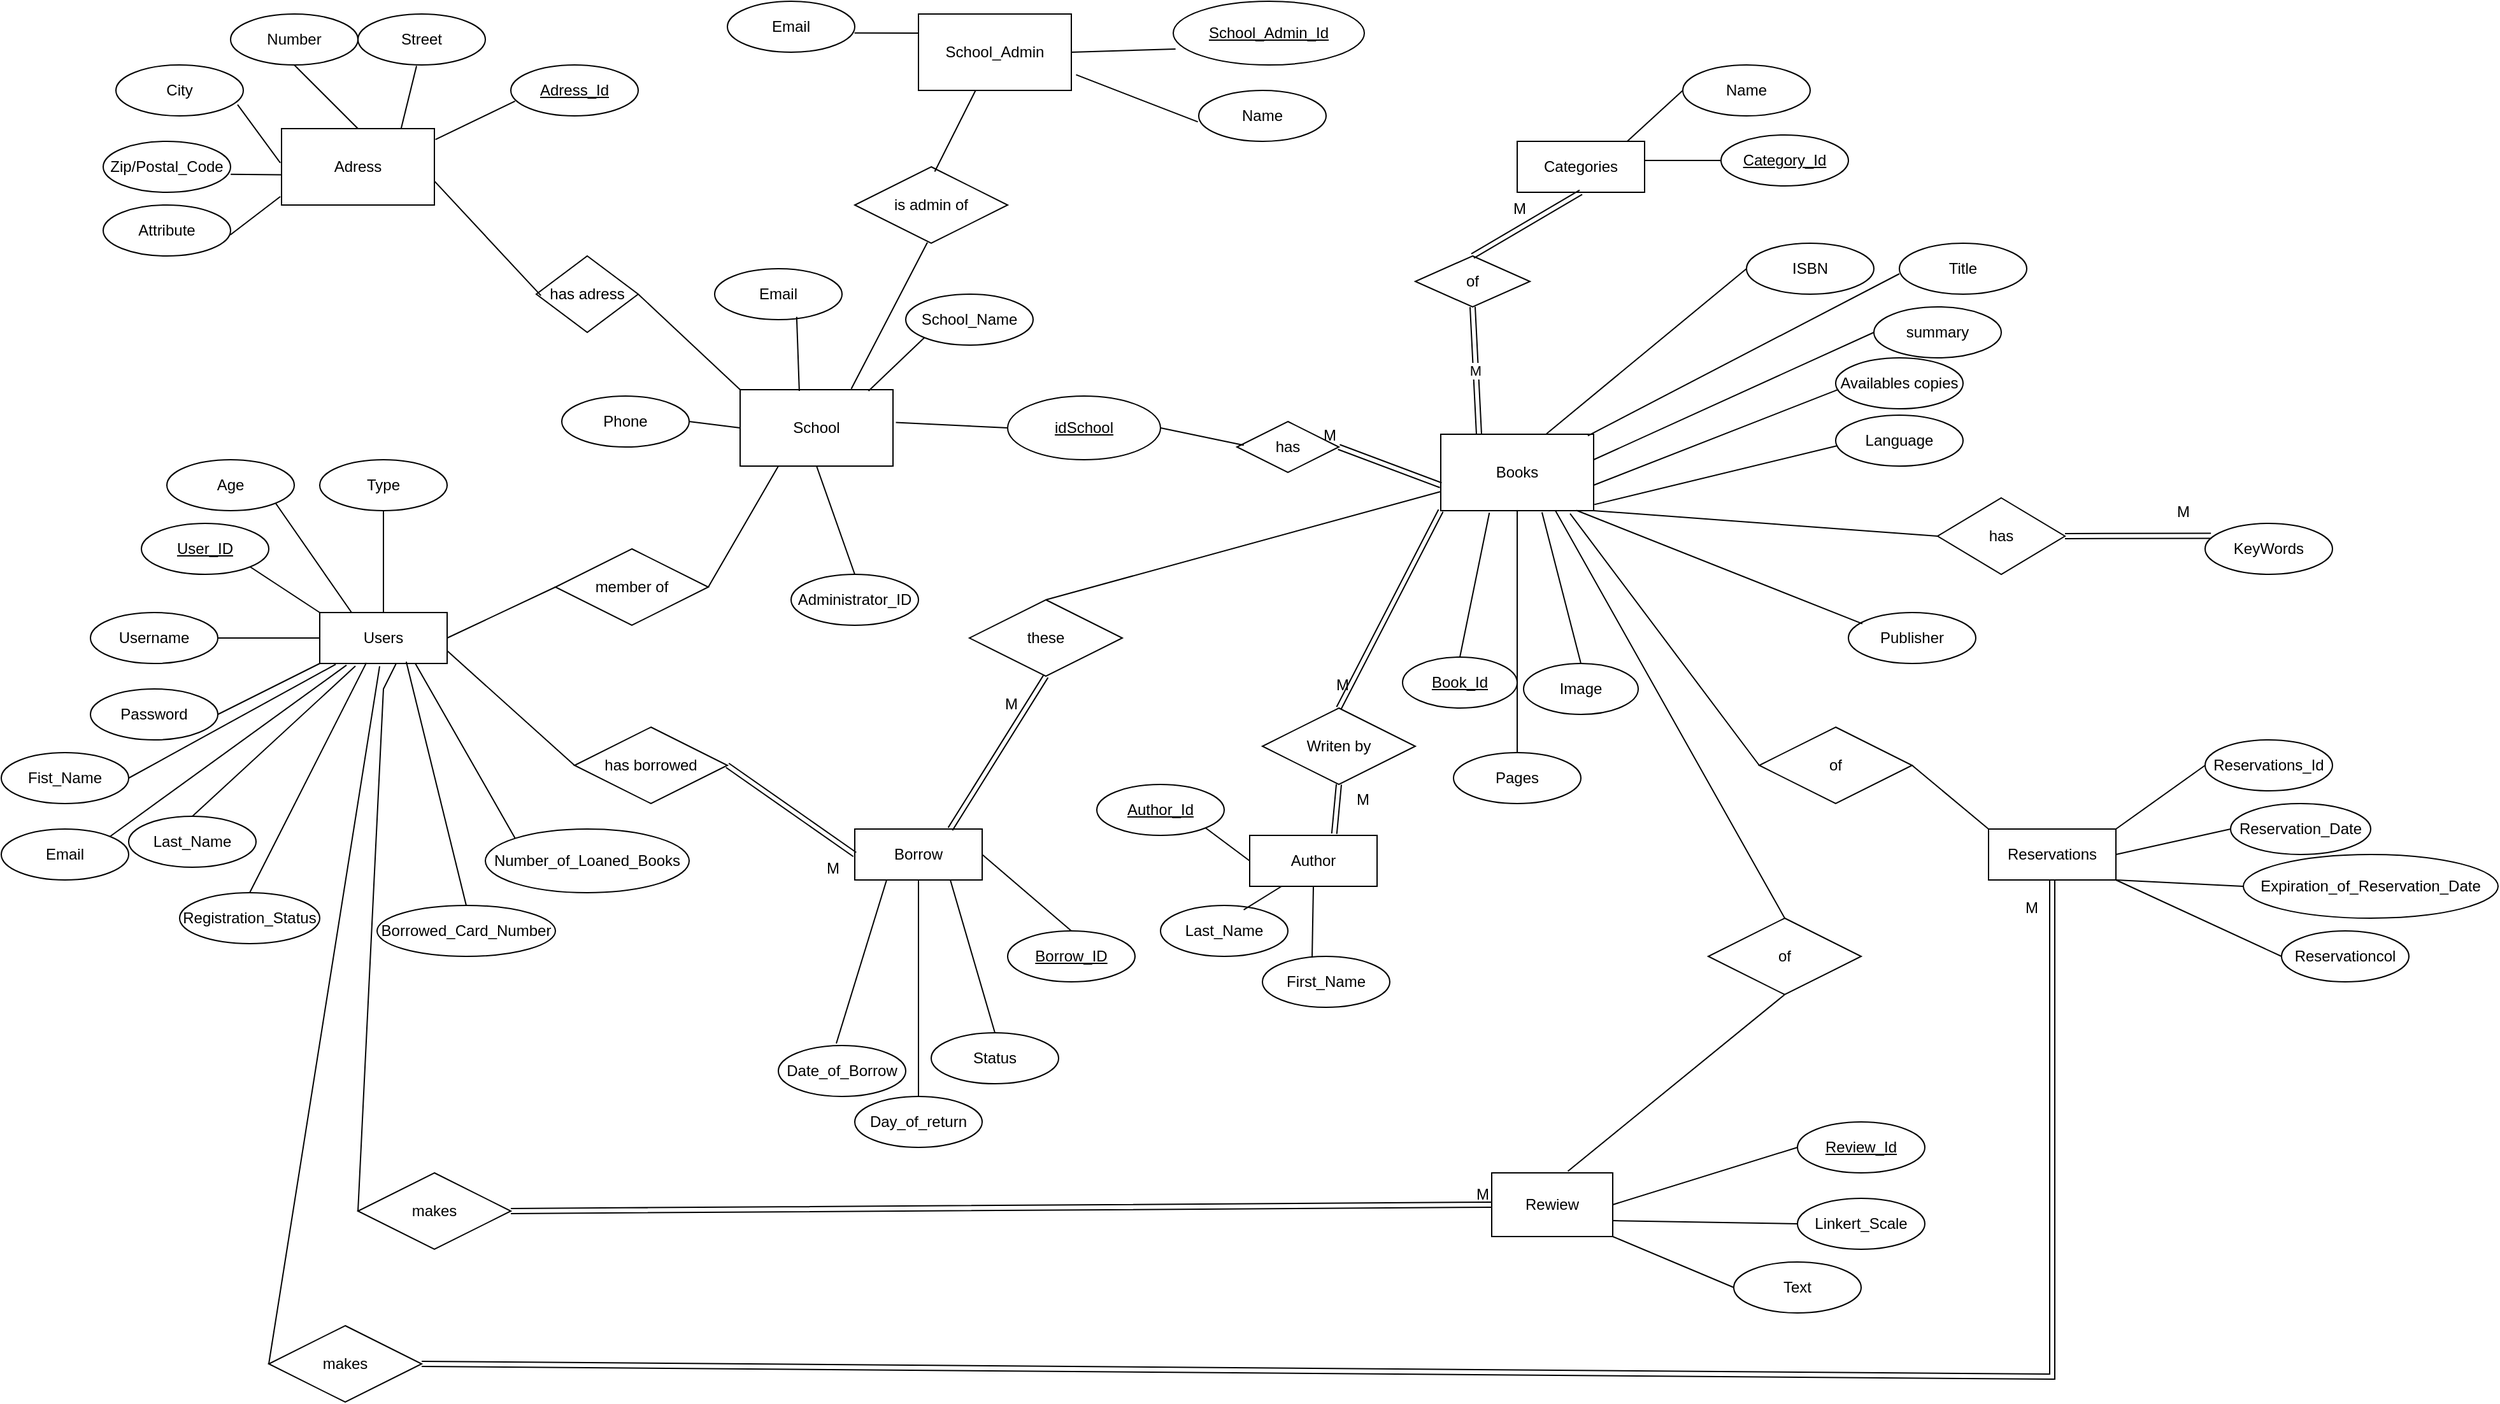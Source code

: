 <mxfile version="21.2.3" type="github">
  <diagram name="Copy of Page-1" id="tr4ZWwLuBK-8qQTziciz">
    <mxGraphModel dx="1293" dy="573" grid="1" gridSize="10" guides="1" tooltips="1" connect="1" arrows="1" fold="1" page="1" pageScale="1" pageWidth="850" pageHeight="1100" math="0" shadow="0">
      <root>
        <mxCell id="aQcuIbAOPBQ3XKsu57En-0" />
        <mxCell id="aQcuIbAOPBQ3XKsu57En-1" parent="aQcuIbAOPBQ3XKsu57En-0" />
        <mxCell id="aQcuIbAOPBQ3XKsu57En-2" value="" style="endArrow=none;html=1;rounded=0;entryX=0;entryY=0.5;entryDx=0;entryDy=0;" parent="aQcuIbAOPBQ3XKsu57En-1" target="aQcuIbAOPBQ3XKsu57En-4" edge="1">
          <mxGeometry width="50" height="50" relative="1" as="geometry">
            <mxPoint x="1310" y="390" as="sourcePoint" />
            <mxPoint x="1380" y="380" as="targetPoint" />
          </mxGeometry>
        </mxCell>
        <mxCell id="aQcuIbAOPBQ3XKsu57En-3" value="Books" style="rounded=0;whiteSpace=wrap;html=1;" parent="aQcuIbAOPBQ3XKsu57En-1" vertex="1">
          <mxGeometry x="1190" y="370" width="120" height="60" as="geometry" />
        </mxCell>
        <mxCell id="aQcuIbAOPBQ3XKsu57En-4" value="summary" style="ellipse;whiteSpace=wrap;html=1;" parent="aQcuIbAOPBQ3XKsu57En-1" vertex="1">
          <mxGeometry x="1530" y="270" width="100" height="40" as="geometry" />
        </mxCell>
        <mxCell id="aQcuIbAOPBQ3XKsu57En-5" value="Availables copies" style="ellipse;whiteSpace=wrap;html=1;" parent="aQcuIbAOPBQ3XKsu57En-1" vertex="1">
          <mxGeometry x="1500" y="310" width="100" height="40" as="geometry" />
        </mxCell>
        <mxCell id="aQcuIbAOPBQ3XKsu57En-6" value="" style="endArrow=none;html=1;rounded=0;entryX=0.022;entryY=0.62;entryDx=0;entryDy=0;entryPerimeter=0;" parent="aQcuIbAOPBQ3XKsu57En-1" target="aQcuIbAOPBQ3XKsu57En-5" edge="1">
          <mxGeometry width="50" height="50" relative="1" as="geometry">
            <mxPoint x="1310" y="410" as="sourcePoint" />
            <mxPoint x="1380" y="440" as="targetPoint" />
          </mxGeometry>
        </mxCell>
        <mxCell id="aQcuIbAOPBQ3XKsu57En-7" value="Language" style="ellipse;whiteSpace=wrap;html=1;" parent="aQcuIbAOPBQ3XKsu57En-1" vertex="1">
          <mxGeometry x="1500" y="355" width="100" height="40" as="geometry" />
        </mxCell>
        <mxCell id="aQcuIbAOPBQ3XKsu57En-8" value="" style="endArrow=none;html=1;rounded=0;entryX=0.014;entryY=0.6;entryDx=0;entryDy=0;entryPerimeter=0;exitX=1.005;exitY=0.92;exitDx=0;exitDy=0;exitPerimeter=0;" parent="aQcuIbAOPBQ3XKsu57En-1" source="aQcuIbAOPBQ3XKsu57En-3" target="aQcuIbAOPBQ3XKsu57En-7" edge="1">
          <mxGeometry width="50" height="50" relative="1" as="geometry">
            <mxPoint x="1300" y="500" as="sourcePoint" />
            <mxPoint x="1350" y="450" as="targetPoint" />
          </mxGeometry>
        </mxCell>
        <mxCell id="aQcuIbAOPBQ3XKsu57En-9" value="KeyWords" style="ellipse;whiteSpace=wrap;html=1;" parent="aQcuIbAOPBQ3XKsu57En-1" vertex="1">
          <mxGeometry x="1790" y="440" width="100" height="40" as="geometry" />
        </mxCell>
        <mxCell id="aQcuIbAOPBQ3XKsu57En-11" value="Image" style="ellipse;whiteSpace=wrap;html=1;" parent="aQcuIbAOPBQ3XKsu57En-1" vertex="1">
          <mxGeometry x="1255" y="550" width="90" height="40" as="geometry" />
        </mxCell>
        <mxCell id="aQcuIbAOPBQ3XKsu57En-12" value="" style="endArrow=none;html=1;rounded=0;entryX=0.662;entryY=1.02;entryDx=0;entryDy=0;entryPerimeter=0;exitX=0.5;exitY=0;exitDx=0;exitDy=0;" parent="aQcuIbAOPBQ3XKsu57En-1" source="aQcuIbAOPBQ3XKsu57En-11" target="aQcuIbAOPBQ3XKsu57En-3" edge="1">
          <mxGeometry width="50" height="50" relative="1" as="geometry">
            <mxPoint x="1210" y="490" as="sourcePoint" />
            <mxPoint x="1260" y="440" as="targetPoint" />
          </mxGeometry>
        </mxCell>
        <mxCell id="aQcuIbAOPBQ3XKsu57En-13" value="Publisher" style="ellipse;whiteSpace=wrap;html=1;" parent="aQcuIbAOPBQ3XKsu57En-1" vertex="1">
          <mxGeometry x="1510" y="510" width="100" height="40" as="geometry" />
        </mxCell>
        <mxCell id="aQcuIbAOPBQ3XKsu57En-14" value="" style="endArrow=none;html=1;rounded=0;entryX=0.11;entryY=0.22;entryDx=0;entryDy=0;entryPerimeter=0;exitX=0.887;exitY=0.996;exitDx=0;exitDy=0;exitPerimeter=0;" parent="aQcuIbAOPBQ3XKsu57En-1" source="aQcuIbAOPBQ3XKsu57En-3" target="aQcuIbAOPBQ3XKsu57En-13" edge="1">
          <mxGeometry width="50" height="50" relative="1" as="geometry">
            <mxPoint x="1340" y="600" as="sourcePoint" />
            <mxPoint x="1390" y="550" as="targetPoint" />
          </mxGeometry>
        </mxCell>
        <mxCell id="aQcuIbAOPBQ3XKsu57En-15" value="Pages" style="ellipse;whiteSpace=wrap;html=1;" parent="aQcuIbAOPBQ3XKsu57En-1" vertex="1">
          <mxGeometry x="1200" y="620" width="100" height="40" as="geometry" />
        </mxCell>
        <mxCell id="aQcuIbAOPBQ3XKsu57En-16" value="" style="endArrow=none;html=1;rounded=0;exitX=0.5;exitY=0;exitDx=0;exitDy=0;entryX=0.5;entryY=1;entryDx=0;entryDy=0;" parent="aQcuIbAOPBQ3XKsu57En-1" source="aQcuIbAOPBQ3XKsu57En-15" target="aQcuIbAOPBQ3XKsu57En-3" edge="1">
          <mxGeometry width="50" height="50" relative="1" as="geometry">
            <mxPoint x="1160" y="530" as="sourcePoint" />
            <mxPoint x="1210" y="480" as="targetPoint" />
          </mxGeometry>
        </mxCell>
        <mxCell id="aQcuIbAOPBQ3XKsu57En-17" value="Title" style="ellipse;whiteSpace=wrap;html=1;" parent="aQcuIbAOPBQ3XKsu57En-1" vertex="1">
          <mxGeometry x="1550" y="220" width="100" height="40" as="geometry" />
        </mxCell>
        <mxCell id="aQcuIbAOPBQ3XKsu57En-18" value="" style="endArrow=none;html=1;rounded=0;entryX=0;entryY=0.6;entryDx=0;entryDy=0;entryPerimeter=0;exitX=0.962;exitY=0.02;exitDx=0;exitDy=0;exitPerimeter=0;" parent="aQcuIbAOPBQ3XKsu57En-1" source="aQcuIbAOPBQ3XKsu57En-3" target="aQcuIbAOPBQ3XKsu57En-17" edge="1">
          <mxGeometry width="50" height="50" relative="1" as="geometry">
            <mxPoint x="1330" y="370" as="sourcePoint" />
            <mxPoint x="1380" y="320" as="targetPoint" />
          </mxGeometry>
        </mxCell>
        <mxCell id="aQcuIbAOPBQ3XKsu57En-19" value="&lt;u&gt;Book_Id&lt;/u&gt;" style="ellipse;whiteSpace=wrap;html=1;" parent="aQcuIbAOPBQ3XKsu57En-1" vertex="1">
          <mxGeometry x="1160" y="545" width="90" height="40" as="geometry" />
        </mxCell>
        <mxCell id="aQcuIbAOPBQ3XKsu57En-20" value="" style="endArrow=none;html=1;rounded=0;entryX=0.318;entryY=1.027;entryDx=0;entryDy=0;entryPerimeter=0;exitX=0.5;exitY=0;exitDx=0;exitDy=0;" parent="aQcuIbAOPBQ3XKsu57En-1" source="aQcuIbAOPBQ3XKsu57En-19" target="aQcuIbAOPBQ3XKsu57En-3" edge="1">
          <mxGeometry width="50" height="50" relative="1" as="geometry">
            <mxPoint x="1170" y="510" as="sourcePoint" />
            <mxPoint x="1220" y="460" as="targetPoint" />
          </mxGeometry>
        </mxCell>
        <mxCell id="aQcuIbAOPBQ3XKsu57En-21" value="ISBN" style="ellipse;whiteSpace=wrap;html=1;" parent="aQcuIbAOPBQ3XKsu57En-1" vertex="1">
          <mxGeometry x="1430" y="220" width="100" height="40" as="geometry" />
        </mxCell>
        <mxCell id="aQcuIbAOPBQ3XKsu57En-22" value="" style="endArrow=none;html=1;rounded=0;exitX=0.692;exitY=-0.007;exitDx=0;exitDy=0;exitPerimeter=0;entryX=0;entryY=0.5;entryDx=0;entryDy=0;" parent="aQcuIbAOPBQ3XKsu57En-1" source="aQcuIbAOPBQ3XKsu57En-3" target="aQcuIbAOPBQ3XKsu57En-21" edge="1">
          <mxGeometry width="50" height="50" relative="1" as="geometry">
            <mxPoint x="1240" y="360" as="sourcePoint" />
            <mxPoint x="1473" y="261" as="targetPoint" />
          </mxGeometry>
        </mxCell>
        <mxCell id="aQcuIbAOPBQ3XKsu57En-23" value="School" style="rounded=0;whiteSpace=wrap;html=1;" parent="aQcuIbAOPBQ3XKsu57En-1" vertex="1">
          <mxGeometry x="640" y="335" width="120" height="60" as="geometry" />
        </mxCell>
        <mxCell id="aQcuIbAOPBQ3XKsu57En-24" value="&lt;u&gt;idSchool&lt;/u&gt;" style="ellipse;whiteSpace=wrap;html=1;" parent="aQcuIbAOPBQ3XKsu57En-1" vertex="1">
          <mxGeometry x="850" y="340" width="120" height="50" as="geometry" />
        </mxCell>
        <mxCell id="aQcuIbAOPBQ3XKsu57En-25" value="" style="endArrow=none;html=1;rounded=0;entryX=0;entryY=0.5;entryDx=0;entryDy=0;exitX=1.019;exitY=0.429;exitDx=0;exitDy=0;exitPerimeter=0;" parent="aQcuIbAOPBQ3XKsu57En-1" target="aQcuIbAOPBQ3XKsu57En-24" edge="1" source="aQcuIbAOPBQ3XKsu57En-23">
          <mxGeometry width="50" height="50" relative="1" as="geometry">
            <mxPoint x="770" y="370" as="sourcePoint" />
            <mxPoint x="820" y="320" as="targetPoint" />
          </mxGeometry>
        </mxCell>
        <mxCell id="aQcuIbAOPBQ3XKsu57En-26" value="has" style="rhombus;whiteSpace=wrap;html=1;" parent="aQcuIbAOPBQ3XKsu57En-1" vertex="1">
          <mxGeometry x="1030" y="360" width="80" height="40" as="geometry" />
        </mxCell>
        <mxCell id="aQcuIbAOPBQ3XKsu57En-27" value="" style="shape=link;html=1;rounded=0;entryX=1;entryY=0.5;entryDx=0;entryDy=0;exitX=0;exitY=0.667;exitDx=0;exitDy=0;exitPerimeter=0;" parent="aQcuIbAOPBQ3XKsu57En-1" source="aQcuIbAOPBQ3XKsu57En-3" target="aQcuIbAOPBQ3XKsu57En-26" edge="1">
          <mxGeometry relative="1" as="geometry">
            <mxPoint x="980" y="420" as="sourcePoint" />
            <mxPoint x="1140" y="420" as="targetPoint" />
          </mxGeometry>
        </mxCell>
        <mxCell id="aQcuIbAOPBQ3XKsu57En-28" value="M" style="resizable=0;html=1;whiteSpace=wrap;align=right;verticalAlign=bottom;" parent="aQcuIbAOPBQ3XKsu57En-27" connectable="0" vertex="1">
          <mxGeometry x="1" relative="1" as="geometry" />
        </mxCell>
        <mxCell id="aQcuIbAOPBQ3XKsu57En-29" value="" style="endArrow=none;html=1;rounded=0;entryX=0.067;entryY=0.466;entryDx=0;entryDy=0;exitX=1;exitY=0.5;exitDx=0;exitDy=0;entryPerimeter=0;" parent="aQcuIbAOPBQ3XKsu57En-1" source="aQcuIbAOPBQ3XKsu57En-24" target="aQcuIbAOPBQ3XKsu57En-26" edge="1">
          <mxGeometry relative="1" as="geometry">
            <mxPoint x="970" y="365" as="sourcePoint" />
            <mxPoint x="1130" y="365" as="targetPoint" />
          </mxGeometry>
        </mxCell>
        <mxCell id="aQcuIbAOPBQ3XKsu57En-30" value="School_Name" style="ellipse;whiteSpace=wrap;html=1;align=center;" parent="aQcuIbAOPBQ3XKsu57En-1" vertex="1">
          <mxGeometry x="770" y="260" width="100" height="40" as="geometry" />
        </mxCell>
        <mxCell id="Hc-xmSTj-cyo68Ct1Yfs-0" value="" style="endArrow=none;html=1;rounded=0;entryX=0;entryY=1;entryDx=0;entryDy=0;exitX=0.84;exitY=0.017;exitDx=0;exitDy=0;exitPerimeter=0;" parent="aQcuIbAOPBQ3XKsu57En-1" source="aQcuIbAOPBQ3XKsu57En-23" target="aQcuIbAOPBQ3XKsu57En-30" edge="1">
          <mxGeometry relative="1" as="geometry">
            <mxPoint x="620" y="320" as="sourcePoint" />
            <mxPoint x="780" y="320" as="targetPoint" />
          </mxGeometry>
        </mxCell>
        <mxCell id="bOskaEDnig-arZIuQBSc-0" value="Phone" style="ellipse;whiteSpace=wrap;html=1;align=center;" vertex="1" parent="aQcuIbAOPBQ3XKsu57En-1">
          <mxGeometry x="500" y="340" width="100" height="40" as="geometry" />
        </mxCell>
        <mxCell id="bOskaEDnig-arZIuQBSc-7" value="" style="endArrow=none;html=1;rounded=0;entryX=1;entryY=0.5;entryDx=0;entryDy=0;exitX=0;exitY=0.5;exitDx=0;exitDy=0;" edge="1" parent="aQcuIbAOPBQ3XKsu57En-1" source="aQcuIbAOPBQ3XKsu57En-23" target="bOskaEDnig-arZIuQBSc-0">
          <mxGeometry relative="1" as="geometry">
            <mxPoint x="710" y="340" as="sourcePoint" />
            <mxPoint x="680" y="320" as="targetPoint" />
          </mxGeometry>
        </mxCell>
        <mxCell id="bOskaEDnig-arZIuQBSc-8" value="Email" style="ellipse;whiteSpace=wrap;html=1;align=center;" vertex="1" parent="aQcuIbAOPBQ3XKsu57En-1">
          <mxGeometry x="620" y="240" width="100" height="40" as="geometry" />
        </mxCell>
        <mxCell id="bOskaEDnig-arZIuQBSc-9" value="" style="endArrow=none;html=1;rounded=0;entryX=0.644;entryY=0.945;entryDx=0;entryDy=0;entryPerimeter=0;exitX=0.387;exitY=0.017;exitDx=0;exitDy=0;exitPerimeter=0;" edge="1" parent="aQcuIbAOPBQ3XKsu57En-1" source="aQcuIbAOPBQ3XKsu57En-23" target="bOskaEDnig-arZIuQBSc-8">
          <mxGeometry relative="1" as="geometry">
            <mxPoint x="570" y="320" as="sourcePoint" />
            <mxPoint x="730" y="320" as="targetPoint" />
          </mxGeometry>
        </mxCell>
        <mxCell id="bOskaEDnig-arZIuQBSc-10" value="" style="endArrow=none;html=1;rounded=0;entryX=0.5;entryY=1;entryDx=0;entryDy=0;exitX=0.5;exitY=0;exitDx=0;exitDy=0;" edge="1" parent="aQcuIbAOPBQ3XKsu57En-1" source="bOskaEDnig-arZIuQBSc-11" target="aQcuIbAOPBQ3XKsu57En-23">
          <mxGeometry relative="1" as="geometry">
            <mxPoint x="710" y="480" as="sourcePoint" />
            <mxPoint x="750" y="440" as="targetPoint" />
          </mxGeometry>
        </mxCell>
        <mxCell id="bOskaEDnig-arZIuQBSc-11" value="Administrator_ID" style="ellipse;whiteSpace=wrap;html=1;align=center;" vertex="1" parent="aQcuIbAOPBQ3XKsu57En-1">
          <mxGeometry x="680" y="480" width="100" height="40" as="geometry" />
        </mxCell>
        <mxCell id="bOskaEDnig-arZIuQBSc-16" value="Adress" style="rounded=0;whiteSpace=wrap;html=1;" vertex="1" parent="aQcuIbAOPBQ3XKsu57En-1">
          <mxGeometry x="280" y="130" width="120" height="60" as="geometry" />
        </mxCell>
        <mxCell id="bOskaEDnig-arZIuQBSc-17" value="has adress" style="rhombus;whiteSpace=wrap;html=1;" vertex="1" parent="aQcuIbAOPBQ3XKsu57En-1">
          <mxGeometry x="480" y="230" width="80" height="60" as="geometry" />
        </mxCell>
        <mxCell id="bOskaEDnig-arZIuQBSc-18" value="" style="endArrow=none;html=1;rounded=0;entryX=0;entryY=0;entryDx=0;entryDy=0;exitX=1;exitY=0.5;exitDx=0;exitDy=0;" edge="1" parent="aQcuIbAOPBQ3XKsu57En-1" source="bOskaEDnig-arZIuQBSc-17" target="aQcuIbAOPBQ3XKsu57En-23">
          <mxGeometry width="50" height="50" relative="1" as="geometry">
            <mxPoint x="550" y="300" as="sourcePoint" />
            <mxPoint x="610" y="310" as="targetPoint" />
          </mxGeometry>
        </mxCell>
        <mxCell id="bOskaEDnig-arZIuQBSc-19" value="" style="endArrow=none;html=1;rounded=0;entryX=0.045;entryY=0.518;entryDx=0;entryDy=0;entryPerimeter=0;exitX=1.001;exitY=0.689;exitDx=0;exitDy=0;exitPerimeter=0;" edge="1" parent="aQcuIbAOPBQ3XKsu57En-1" source="bOskaEDnig-arZIuQBSc-16" target="bOskaEDnig-arZIuQBSc-17">
          <mxGeometry relative="1" as="geometry">
            <mxPoint x="320" y="240" as="sourcePoint" />
            <mxPoint x="480" y="240" as="targetPoint" />
          </mxGeometry>
        </mxCell>
        <mxCell id="bOskaEDnig-arZIuQBSc-20" value="Adress_Id" style="ellipse;whiteSpace=wrap;html=1;align=center;fontStyle=4;" vertex="1" parent="aQcuIbAOPBQ3XKsu57En-1">
          <mxGeometry x="460" y="80" width="100" height="40" as="geometry" />
        </mxCell>
        <mxCell id="bOskaEDnig-arZIuQBSc-21" value="" style="endArrow=none;html=1;rounded=0;entryX=0.033;entryY=0.712;entryDx=0;entryDy=0;entryPerimeter=0;exitX=1.007;exitY=0.142;exitDx=0;exitDy=0;exitPerimeter=0;" edge="1" parent="aQcuIbAOPBQ3XKsu57En-1" source="bOskaEDnig-arZIuQBSc-16" target="bOskaEDnig-arZIuQBSc-20">
          <mxGeometry relative="1" as="geometry">
            <mxPoint x="280" y="90" as="sourcePoint" />
            <mxPoint x="440" y="90" as="targetPoint" />
          </mxGeometry>
        </mxCell>
        <mxCell id="bOskaEDnig-arZIuQBSc-22" value="Street" style="ellipse;whiteSpace=wrap;html=1;align=center;" vertex="1" parent="aQcuIbAOPBQ3XKsu57En-1">
          <mxGeometry x="340" y="40" width="100" height="40" as="geometry" />
        </mxCell>
        <mxCell id="bOskaEDnig-arZIuQBSc-23" value="" style="endArrow=none;html=1;rounded=0;entryX=0.46;entryY=1.02;entryDx=0;entryDy=0;entryPerimeter=0;exitX=0.783;exitY=-0.007;exitDx=0;exitDy=0;exitPerimeter=0;" edge="1" parent="aQcuIbAOPBQ3XKsu57En-1" source="bOskaEDnig-arZIuQBSc-16" target="bOskaEDnig-arZIuQBSc-22">
          <mxGeometry relative="1" as="geometry">
            <mxPoint x="270" y="100" as="sourcePoint" />
            <mxPoint x="430" y="100" as="targetPoint" />
          </mxGeometry>
        </mxCell>
        <mxCell id="bOskaEDnig-arZIuQBSc-24" value="Number" style="ellipse;whiteSpace=wrap;html=1;align=center;" vertex="1" parent="aQcuIbAOPBQ3XKsu57En-1">
          <mxGeometry x="240" y="40" width="100" height="40" as="geometry" />
        </mxCell>
        <mxCell id="bOskaEDnig-arZIuQBSc-25" value="" style="endArrow=none;html=1;rounded=0;exitX=1.001;exitY=0.646;exitDx=0;exitDy=0;exitPerimeter=0;entryX=-0.004;entryY=0.604;entryDx=0;entryDy=0;entryPerimeter=0;" edge="1" parent="aQcuIbAOPBQ3XKsu57En-1" source="bOskaEDnig-arZIuQBSc-29" target="bOskaEDnig-arZIuQBSc-16">
          <mxGeometry relative="1" as="geometry">
            <mxPoint x="460" y="180" as="sourcePoint" />
            <mxPoint x="620" y="180" as="targetPoint" />
          </mxGeometry>
        </mxCell>
        <mxCell id="bOskaEDnig-arZIuQBSc-26" value="" style="endArrow=none;html=1;rounded=0;entryX=0.5;entryY=1;entryDx=0;entryDy=0;exitX=0.5;exitY=0;exitDx=0;exitDy=0;" edge="1" parent="aQcuIbAOPBQ3XKsu57En-1" source="bOskaEDnig-arZIuQBSc-16" target="bOskaEDnig-arZIuQBSc-24">
          <mxGeometry relative="1" as="geometry">
            <mxPoint x="210" y="100" as="sourcePoint" />
            <mxPoint x="370" y="99.76" as="targetPoint" />
          </mxGeometry>
        </mxCell>
        <mxCell id="bOskaEDnig-arZIuQBSc-27" value="City" style="ellipse;whiteSpace=wrap;html=1;align=center;" vertex="1" parent="aQcuIbAOPBQ3XKsu57En-1">
          <mxGeometry x="150" y="80" width="100" height="40" as="geometry" />
        </mxCell>
        <mxCell id="bOskaEDnig-arZIuQBSc-28" value="" style="endArrow=none;html=1;rounded=0;entryX=-0.008;entryY=0.448;entryDx=0;entryDy=0;entryPerimeter=0;exitX=0.955;exitY=0.78;exitDx=0;exitDy=0;exitPerimeter=0;" edge="1" parent="aQcuIbAOPBQ3XKsu57En-1" source="bOskaEDnig-arZIuQBSc-27" target="bOskaEDnig-arZIuQBSc-16">
          <mxGeometry relative="1" as="geometry">
            <mxPoint x="140" y="150" as="sourcePoint" />
            <mxPoint x="300" y="150" as="targetPoint" />
          </mxGeometry>
        </mxCell>
        <mxCell id="bOskaEDnig-arZIuQBSc-29" value="Zip/Postal_Code" style="ellipse;whiteSpace=wrap;html=1;align=center;" vertex="1" parent="aQcuIbAOPBQ3XKsu57En-1">
          <mxGeometry x="140" y="140" width="100" height="40" as="geometry" />
        </mxCell>
        <mxCell id="bOskaEDnig-arZIuQBSc-30" value="Attribute" style="ellipse;whiteSpace=wrap;html=1;align=center;" vertex="1" parent="aQcuIbAOPBQ3XKsu57En-1">
          <mxGeometry x="140" y="190" width="100" height="40" as="geometry" />
        </mxCell>
        <mxCell id="bOskaEDnig-arZIuQBSc-31" value="" style="endArrow=none;html=1;rounded=0;exitX=0.997;exitY=0.587;exitDx=0;exitDy=0;exitPerimeter=0;entryX=-0.008;entryY=0.89;entryDx=0;entryDy=0;entryPerimeter=0;" edge="1" parent="aQcuIbAOPBQ3XKsu57En-1" source="bOskaEDnig-arZIuQBSc-30" target="bOskaEDnig-arZIuQBSc-16">
          <mxGeometry relative="1" as="geometry">
            <mxPoint x="230" y="250" as="sourcePoint" />
            <mxPoint x="390" y="250" as="targetPoint" />
          </mxGeometry>
        </mxCell>
        <mxCell id="bOskaEDnig-arZIuQBSc-33" value="School_Admin" style="rounded=0;whiteSpace=wrap;html=1;" vertex="1" parent="aQcuIbAOPBQ3XKsu57En-1">
          <mxGeometry x="780" y="40" width="120" height="60" as="geometry" />
        </mxCell>
        <mxCell id="bOskaEDnig-arZIuQBSc-34" value="School_Admin_Id" style="ellipse;whiteSpace=wrap;html=1;align=center;fontStyle=4;" vertex="1" parent="aQcuIbAOPBQ3XKsu57En-1">
          <mxGeometry x="980" y="30" width="150" height="50" as="geometry" />
        </mxCell>
        <mxCell id="bOskaEDnig-arZIuQBSc-35" value="" style="endArrow=none;html=1;rounded=0;entryX=0.012;entryY=0.749;entryDx=0;entryDy=0;entryPerimeter=0;exitX=1;exitY=0.5;exitDx=0;exitDy=0;" edge="1" parent="aQcuIbAOPBQ3XKsu57En-1" source="bOskaEDnig-arZIuQBSc-33" target="bOskaEDnig-arZIuQBSc-34">
          <mxGeometry relative="1" as="geometry">
            <mxPoint x="880" y="120" as="sourcePoint" />
            <mxPoint x="1040" y="120" as="targetPoint" />
          </mxGeometry>
        </mxCell>
        <mxCell id="bOskaEDnig-arZIuQBSc-36" value="Name" style="ellipse;whiteSpace=wrap;html=1;align=center;" vertex="1" parent="aQcuIbAOPBQ3XKsu57En-1">
          <mxGeometry x="1000" y="100" width="100" height="40" as="geometry" />
        </mxCell>
        <mxCell id="bOskaEDnig-arZIuQBSc-37" value="Email" style="ellipse;whiteSpace=wrap;html=1;align=center;" vertex="1" parent="aQcuIbAOPBQ3XKsu57En-1">
          <mxGeometry x="630" y="30" width="100" height="40" as="geometry" />
        </mxCell>
        <mxCell id="bOskaEDnig-arZIuQBSc-38" value="" style="endArrow=none;html=1;rounded=0;exitX=0.998;exitY=0.621;exitDx=0;exitDy=0;exitPerimeter=0;entryX=0;entryY=0.25;entryDx=0;entryDy=0;" edge="1" parent="aQcuIbAOPBQ3XKsu57En-1" source="bOskaEDnig-arZIuQBSc-37" target="bOskaEDnig-arZIuQBSc-33">
          <mxGeometry relative="1" as="geometry">
            <mxPoint x="630" y="120" as="sourcePoint" />
            <mxPoint x="790" y="120" as="targetPoint" />
          </mxGeometry>
        </mxCell>
        <mxCell id="bOskaEDnig-arZIuQBSc-39" value="" style="endArrow=none;html=1;rounded=0;entryX=-0.007;entryY=0.618;entryDx=0;entryDy=0;entryPerimeter=0;exitX=1.031;exitY=0.795;exitDx=0;exitDy=0;exitPerimeter=0;" edge="1" parent="aQcuIbAOPBQ3XKsu57En-1" source="bOskaEDnig-arZIuQBSc-33" target="bOskaEDnig-arZIuQBSc-36">
          <mxGeometry relative="1" as="geometry">
            <mxPoint x="840" y="150" as="sourcePoint" />
            <mxPoint x="1000" y="150" as="targetPoint" />
          </mxGeometry>
        </mxCell>
        <mxCell id="bOskaEDnig-arZIuQBSc-41" value="is admin of" style="shape=rhombus;perimeter=rhombusPerimeter;whiteSpace=wrap;html=1;align=center;" vertex="1" parent="aQcuIbAOPBQ3XKsu57En-1">
          <mxGeometry x="730" y="160" width="120" height="60" as="geometry" />
        </mxCell>
        <mxCell id="bOskaEDnig-arZIuQBSc-42" value="" style="endArrow=none;html=1;rounded=0;entryX=0.373;entryY=1.002;entryDx=0;entryDy=0;entryPerimeter=0;exitX=0.523;exitY=0.063;exitDx=0;exitDy=0;exitPerimeter=0;" edge="1" parent="aQcuIbAOPBQ3XKsu57En-1" source="bOskaEDnig-arZIuQBSc-41" target="bOskaEDnig-arZIuQBSc-33">
          <mxGeometry relative="1" as="geometry">
            <mxPoint x="630" y="140" as="sourcePoint" />
            <mxPoint x="790" y="140" as="targetPoint" />
          </mxGeometry>
        </mxCell>
        <mxCell id="bOskaEDnig-arZIuQBSc-43" value="" style="endArrow=none;html=1;rounded=0;entryX=0.727;entryY=-0.01;entryDx=0;entryDy=0;entryPerimeter=0;exitX=0.475;exitY=0.99;exitDx=0;exitDy=0;exitPerimeter=0;" edge="1" parent="aQcuIbAOPBQ3XKsu57En-1" source="bOskaEDnig-arZIuQBSc-41" target="aQcuIbAOPBQ3XKsu57En-23">
          <mxGeometry relative="1" as="geometry">
            <mxPoint x="600" y="150" as="sourcePoint" />
            <mxPoint x="760" y="250" as="targetPoint" />
          </mxGeometry>
        </mxCell>
        <mxCell id="bOskaEDnig-arZIuQBSc-44" value="Author" style="whiteSpace=wrap;html=1;align=center;" vertex="1" parent="aQcuIbAOPBQ3XKsu57En-1">
          <mxGeometry x="1040" y="685" width="100" height="40" as="geometry" />
        </mxCell>
        <mxCell id="bOskaEDnig-arZIuQBSc-45" value="Author_Id" style="ellipse;whiteSpace=wrap;html=1;align=center;fontStyle=4;" vertex="1" parent="aQcuIbAOPBQ3XKsu57En-1">
          <mxGeometry x="920" y="645" width="100" height="40" as="geometry" />
        </mxCell>
        <mxCell id="bOskaEDnig-arZIuQBSc-46" value="" style="endArrow=none;html=1;rounded=0;exitX=0;exitY=0.5;exitDx=0;exitDy=0;entryX=1;entryY=1;entryDx=0;entryDy=0;" edge="1" parent="aQcuIbAOPBQ3XKsu57En-1" source="bOskaEDnig-arZIuQBSc-44" target="bOskaEDnig-arZIuQBSc-45">
          <mxGeometry relative="1" as="geometry">
            <mxPoint x="1150" y="760" as="sourcePoint" />
            <mxPoint x="1310" y="760" as="targetPoint" />
          </mxGeometry>
        </mxCell>
        <mxCell id="bOskaEDnig-arZIuQBSc-47" value="Writen by" style="shape=rhombus;perimeter=rhombusPerimeter;whiteSpace=wrap;html=1;align=center;" vertex="1" parent="aQcuIbAOPBQ3XKsu57En-1">
          <mxGeometry x="1050" y="585" width="120" height="60" as="geometry" />
        </mxCell>
        <mxCell id="bOskaEDnig-arZIuQBSc-67" value="" style="shape=link;html=1;rounded=0;entryX=0.5;entryY=0;entryDx=0;entryDy=0;exitX=0;exitY=1;exitDx=0;exitDy=0;" edge="1" parent="aQcuIbAOPBQ3XKsu57En-1" source="aQcuIbAOPBQ3XKsu57En-3" target="bOskaEDnig-arZIuQBSc-47">
          <mxGeometry relative="1" as="geometry">
            <mxPoint x="890" y="450" as="sourcePoint" />
            <mxPoint x="1050" y="450" as="targetPoint" />
          </mxGeometry>
        </mxCell>
        <mxCell id="bOskaEDnig-arZIuQBSc-68" value="M" style="resizable=0;html=1;whiteSpace=wrap;align=right;verticalAlign=bottom;" connectable="0" vertex="1" parent="bOskaEDnig-arZIuQBSc-67">
          <mxGeometry x="1" relative="1" as="geometry">
            <mxPoint x="10" y="-10" as="offset" />
          </mxGeometry>
        </mxCell>
        <mxCell id="bOskaEDnig-arZIuQBSc-69" value="" style="shape=link;html=1;rounded=0;entryX=0.5;entryY=1;entryDx=0;entryDy=0;exitX=0.664;exitY=-0.033;exitDx=0;exitDy=0;exitPerimeter=0;" edge="1" parent="aQcuIbAOPBQ3XKsu57En-1" source="bOskaEDnig-arZIuQBSc-44" target="bOskaEDnig-arZIuQBSc-47">
          <mxGeometry relative="1" as="geometry">
            <mxPoint x="1080.0" y="620" as="sourcePoint" />
            <mxPoint x="1084.7" y="548.96" as="targetPoint" />
          </mxGeometry>
        </mxCell>
        <mxCell id="bOskaEDnig-arZIuQBSc-70" value="M" style="resizable=0;html=1;whiteSpace=wrap;align=right;verticalAlign=bottom;" connectable="0" vertex="1" parent="bOskaEDnig-arZIuQBSc-69">
          <mxGeometry x="1" relative="1" as="geometry">
            <mxPoint x="25" y="21" as="offset" />
          </mxGeometry>
        </mxCell>
        <mxCell id="bOskaEDnig-arZIuQBSc-71" value="First_Name" style="ellipse;whiteSpace=wrap;html=1;align=center;" vertex="1" parent="aQcuIbAOPBQ3XKsu57En-1">
          <mxGeometry x="1050" y="780" width="100" height="40" as="geometry" />
        </mxCell>
        <mxCell id="bOskaEDnig-arZIuQBSc-72" value="" style="endArrow=none;html=1;rounded=0;entryX=0.39;entryY=0.026;entryDx=0;entryDy=0;entryPerimeter=0;exitX=0.5;exitY=1;exitDx=0;exitDy=0;" edge="1" parent="aQcuIbAOPBQ3XKsu57En-1" source="bOskaEDnig-arZIuQBSc-44" target="bOskaEDnig-arZIuQBSc-71">
          <mxGeometry relative="1" as="geometry">
            <mxPoint x="860" y="680" as="sourcePoint" />
            <mxPoint x="1020" y="680" as="targetPoint" />
          </mxGeometry>
        </mxCell>
        <mxCell id="bOskaEDnig-arZIuQBSc-73" value="Last_Name" style="ellipse;whiteSpace=wrap;html=1;align=center;" vertex="1" parent="aQcuIbAOPBQ3XKsu57En-1">
          <mxGeometry x="970" y="740" width="100" height="40" as="geometry" />
        </mxCell>
        <mxCell id="bOskaEDnig-arZIuQBSc-74" value="" style="endArrow=none;html=1;rounded=0;entryX=0.25;entryY=1;entryDx=0;entryDy=0;exitX=0.653;exitY=0.085;exitDx=0;exitDy=0;exitPerimeter=0;" edge="1" parent="aQcuIbAOPBQ3XKsu57En-1" source="bOskaEDnig-arZIuQBSc-73" target="bOskaEDnig-arZIuQBSc-44">
          <mxGeometry relative="1" as="geometry">
            <mxPoint x="790" y="650" as="sourcePoint" />
            <mxPoint x="950" y="650" as="targetPoint" />
          </mxGeometry>
        </mxCell>
        <mxCell id="bOskaEDnig-arZIuQBSc-75" value="Categories" style="whiteSpace=wrap;html=1;align=center;" vertex="1" parent="aQcuIbAOPBQ3XKsu57En-1">
          <mxGeometry x="1250" y="140" width="100" height="40" as="geometry" />
        </mxCell>
        <mxCell id="bOskaEDnig-arZIuQBSc-76" value="&lt;u&gt;Category_Id&lt;/u&gt;" style="ellipse;whiteSpace=wrap;html=1;align=center;" vertex="1" parent="aQcuIbAOPBQ3XKsu57En-1">
          <mxGeometry x="1410" y="135" width="100" height="40" as="geometry" />
        </mxCell>
        <mxCell id="bOskaEDnig-arZIuQBSc-77" value="" style="line;strokeWidth=1;rotatable=0;dashed=0;labelPosition=right;align=left;verticalAlign=middle;spacingTop=0;spacingLeft=6;points=[];portConstraint=eastwest;" vertex="1" parent="aQcuIbAOPBQ3XKsu57En-1">
          <mxGeometry x="1350" y="150" width="60" height="10" as="geometry" />
        </mxCell>
        <mxCell id="bOskaEDnig-arZIuQBSc-78" value="Name" style="ellipse;whiteSpace=wrap;html=1;align=center;" vertex="1" parent="aQcuIbAOPBQ3XKsu57En-1">
          <mxGeometry x="1380" y="80" width="100" height="40" as="geometry" />
        </mxCell>
        <mxCell id="bOskaEDnig-arZIuQBSc-79" value="" style="endArrow=none;html=1;rounded=0;entryX=0;entryY=0.5;entryDx=0;entryDy=0;exitX=0.865;exitY=-0.004;exitDx=0;exitDy=0;exitPerimeter=0;" edge="1" parent="aQcuIbAOPBQ3XKsu57En-1" source="bOskaEDnig-arZIuQBSc-75" target="bOskaEDnig-arZIuQBSc-78">
          <mxGeometry relative="1" as="geometry">
            <mxPoint x="1170" y="100" as="sourcePoint" />
            <mxPoint x="1330" y="100" as="targetPoint" />
          </mxGeometry>
        </mxCell>
        <mxCell id="bOskaEDnig-arZIuQBSc-82" value="of" style="shape=rhombus;perimeter=rhombusPerimeter;whiteSpace=wrap;html=1;align=center;" vertex="1" parent="aQcuIbAOPBQ3XKsu57En-1">
          <mxGeometry x="1170" y="230" width="90" height="40" as="geometry" />
        </mxCell>
        <mxCell id="bOskaEDnig-arZIuQBSc-83" value="" style="shape=link;html=1;rounded=0;entryX=0.5;entryY=1;entryDx=0;entryDy=0;exitX=0.5;exitY=0;exitDx=0;exitDy=0;" edge="1" parent="aQcuIbAOPBQ3XKsu57En-1" source="bOskaEDnig-arZIuQBSc-82" target="bOskaEDnig-arZIuQBSc-75">
          <mxGeometry relative="1" as="geometry">
            <mxPoint x="1060" y="210" as="sourcePoint" />
            <mxPoint x="1210" y="210" as="targetPoint" />
          </mxGeometry>
        </mxCell>
        <mxCell id="bOskaEDnig-arZIuQBSc-84" value="M" style="resizable=0;html=1;whiteSpace=wrap;align=right;verticalAlign=bottom;" connectable="0" vertex="1" parent="bOskaEDnig-arZIuQBSc-83">
          <mxGeometry x="1" relative="1" as="geometry">
            <mxPoint x="-41" y="21" as="offset" />
          </mxGeometry>
        </mxCell>
        <mxCell id="bOskaEDnig-arZIuQBSc-85" value="" style="endArrow=none;html=1;rounded=0;exitX=1;exitY=1;exitDx=0;exitDy=0;entryX=0;entryY=0.5;entryDx=0;entryDy=0;" edge="1" parent="aQcuIbAOPBQ3XKsu57En-1" source="aQcuIbAOPBQ3XKsu57En-3" target="bOskaEDnig-arZIuQBSc-86">
          <mxGeometry relative="1" as="geometry">
            <mxPoint x="1460" y="510" as="sourcePoint" />
            <mxPoint x="1450" y="510" as="targetPoint" />
          </mxGeometry>
        </mxCell>
        <mxCell id="bOskaEDnig-arZIuQBSc-86" value="has" style="shape=rhombus;perimeter=rhombusPerimeter;whiteSpace=wrap;html=1;align=center;" vertex="1" parent="aQcuIbAOPBQ3XKsu57En-1">
          <mxGeometry x="1580" y="420" width="100" height="60" as="geometry" />
        </mxCell>
        <mxCell id="bOskaEDnig-arZIuQBSc-88" value="" style="shape=link;html=1;rounded=0;exitX=1;exitY=0.5;exitDx=0;exitDy=0;entryX=0.046;entryY=0.243;entryDx=0;entryDy=0;entryPerimeter=0;" edge="1" parent="aQcuIbAOPBQ3XKsu57En-1" source="bOskaEDnig-arZIuQBSc-86" target="aQcuIbAOPBQ3XKsu57En-9">
          <mxGeometry relative="1" as="geometry">
            <mxPoint x="1560" y="490" as="sourcePoint" />
            <mxPoint x="1720" y="490" as="targetPoint" />
          </mxGeometry>
        </mxCell>
        <mxCell id="bOskaEDnig-arZIuQBSc-89" value="M" style="resizable=0;html=1;whiteSpace=wrap;align=right;verticalAlign=bottom;" connectable="0" vertex="1" parent="bOskaEDnig-arZIuQBSc-88">
          <mxGeometry x="1" relative="1" as="geometry">
            <mxPoint x="-15" y="-10" as="offset" />
          </mxGeometry>
        </mxCell>
        <mxCell id="bOskaEDnig-arZIuQBSc-90" value="Users" style="whiteSpace=wrap;html=1;align=center;" vertex="1" parent="aQcuIbAOPBQ3XKsu57En-1">
          <mxGeometry x="310" y="510" width="100" height="40" as="geometry" />
        </mxCell>
        <mxCell id="bOskaEDnig-arZIuQBSc-91" value="User_ID" style="ellipse;whiteSpace=wrap;html=1;align=center;fontStyle=4;" vertex="1" parent="aQcuIbAOPBQ3XKsu57En-1">
          <mxGeometry x="170" y="440" width="100" height="40" as="geometry" />
        </mxCell>
        <mxCell id="bOskaEDnig-arZIuQBSc-92" value="" style="endArrow=none;html=1;rounded=0;entryX=0;entryY=0;entryDx=0;entryDy=0;exitX=1;exitY=1;exitDx=0;exitDy=0;" edge="1" parent="aQcuIbAOPBQ3XKsu57En-1" source="bOskaEDnig-arZIuQBSc-91" target="bOskaEDnig-arZIuQBSc-90">
          <mxGeometry relative="1" as="geometry">
            <mxPoint x="70" y="510" as="sourcePoint" />
            <mxPoint x="230" y="510" as="targetPoint" />
          </mxGeometry>
        </mxCell>
        <mxCell id="bOskaEDnig-arZIuQBSc-93" value="Username" style="ellipse;whiteSpace=wrap;html=1;align=center;" vertex="1" parent="aQcuIbAOPBQ3XKsu57En-1">
          <mxGeometry x="130" y="510" width="100" height="40" as="geometry" />
        </mxCell>
        <mxCell id="bOskaEDnig-arZIuQBSc-94" value="" style="endArrow=none;html=1;rounded=0;exitX=1;exitY=0.5;exitDx=0;exitDy=0;entryX=0;entryY=0.5;entryDx=0;entryDy=0;" edge="1" parent="aQcuIbAOPBQ3XKsu57En-1" source="bOskaEDnig-arZIuQBSc-93" target="bOskaEDnig-arZIuQBSc-90">
          <mxGeometry relative="1" as="geometry">
            <mxPoint x="210" y="600" as="sourcePoint" />
            <mxPoint x="370" y="600" as="targetPoint" />
          </mxGeometry>
        </mxCell>
        <mxCell id="bOskaEDnig-arZIuQBSc-95" value="Password" style="ellipse;whiteSpace=wrap;html=1;align=center;" vertex="1" parent="aQcuIbAOPBQ3XKsu57En-1">
          <mxGeometry x="130" y="570" width="100" height="40" as="geometry" />
        </mxCell>
        <mxCell id="bOskaEDnig-arZIuQBSc-96" value="" style="endArrow=none;html=1;rounded=0;exitX=1;exitY=0.5;exitDx=0;exitDy=0;entryX=0;entryY=1;entryDx=0;entryDy=0;" edge="1" parent="aQcuIbAOPBQ3XKsu57En-1" source="bOskaEDnig-arZIuQBSc-95" target="bOskaEDnig-arZIuQBSc-90">
          <mxGeometry relative="1" as="geometry">
            <mxPoint x="300" y="640" as="sourcePoint" />
            <mxPoint x="460" y="640" as="targetPoint" />
          </mxGeometry>
        </mxCell>
        <mxCell id="bOskaEDnig-arZIuQBSc-97" value="Fist_Name" style="ellipse;whiteSpace=wrap;html=1;align=center;" vertex="1" parent="aQcuIbAOPBQ3XKsu57En-1">
          <mxGeometry x="60" y="620" width="100" height="40" as="geometry" />
        </mxCell>
        <mxCell id="bOskaEDnig-arZIuQBSc-98" value="Last_Name" style="ellipse;whiteSpace=wrap;html=1;align=center;" vertex="1" parent="aQcuIbAOPBQ3XKsu57En-1">
          <mxGeometry x="160" y="670" width="100" height="40" as="geometry" />
        </mxCell>
        <mxCell id="bOskaEDnig-arZIuQBSc-99" value="" style="endArrow=none;html=1;rounded=0;exitX=1;exitY=0.5;exitDx=0;exitDy=0;entryX=0.125;entryY=1.017;entryDx=0;entryDy=0;entryPerimeter=0;" edge="1" parent="aQcuIbAOPBQ3XKsu57En-1" source="bOskaEDnig-arZIuQBSc-97" target="bOskaEDnig-arZIuQBSc-90">
          <mxGeometry relative="1" as="geometry">
            <mxPoint x="270" y="600" as="sourcePoint" />
            <mxPoint x="430" y="600" as="targetPoint" />
          </mxGeometry>
        </mxCell>
        <mxCell id="bOskaEDnig-arZIuQBSc-100" value="" style="endArrow=none;html=1;rounded=0;exitX=0.5;exitY=0;exitDx=0;exitDy=0;" edge="1" parent="aQcuIbAOPBQ3XKsu57En-1" source="bOskaEDnig-arZIuQBSc-98">
          <mxGeometry relative="1" as="geometry">
            <mxPoint x="320" y="590" as="sourcePoint" />
            <mxPoint x="338" y="552" as="targetPoint" />
          </mxGeometry>
        </mxCell>
        <mxCell id="bOskaEDnig-arZIuQBSc-102" value="Age" style="ellipse;whiteSpace=wrap;html=1;align=center;" vertex="1" parent="aQcuIbAOPBQ3XKsu57En-1">
          <mxGeometry x="190" y="390" width="100" height="40" as="geometry" />
        </mxCell>
        <mxCell id="bOskaEDnig-arZIuQBSc-103" value="" style="endArrow=none;html=1;rounded=0;exitX=0.25;exitY=0;exitDx=0;exitDy=0;entryX=1;entryY=1;entryDx=0;entryDy=0;" edge="1" parent="aQcuIbAOPBQ3XKsu57En-1" source="bOskaEDnig-arZIuQBSc-90" target="bOskaEDnig-arZIuQBSc-102">
          <mxGeometry relative="1" as="geometry">
            <mxPoint x="200" y="370" as="sourcePoint" />
            <mxPoint x="360" y="370" as="targetPoint" />
          </mxGeometry>
        </mxCell>
        <mxCell id="bOskaEDnig-arZIuQBSc-104" value="Email" style="ellipse;whiteSpace=wrap;html=1;align=center;" vertex="1" parent="aQcuIbAOPBQ3XKsu57En-1">
          <mxGeometry x="60" y="680" width="100" height="40" as="geometry" />
        </mxCell>
        <mxCell id="bOskaEDnig-arZIuQBSc-105" value="" style="endArrow=none;html=1;rounded=0;exitX=1;exitY=0;exitDx=0;exitDy=0;entryX=0.21;entryY=1.033;entryDx=0;entryDy=0;entryPerimeter=0;" edge="1" parent="aQcuIbAOPBQ3XKsu57En-1" source="bOskaEDnig-arZIuQBSc-104" target="bOskaEDnig-arZIuQBSc-90">
          <mxGeometry relative="1" as="geometry">
            <mxPoint x="30" y="600" as="sourcePoint" />
            <mxPoint x="190" y="600" as="targetPoint" />
          </mxGeometry>
        </mxCell>
        <mxCell id="bOskaEDnig-arZIuQBSc-106" value="Registration_Status" style="ellipse;whiteSpace=wrap;html=1;align=center;" vertex="1" parent="aQcuIbAOPBQ3XKsu57En-1">
          <mxGeometry x="200" y="730" width="110" height="40" as="geometry" />
        </mxCell>
        <mxCell id="bOskaEDnig-arZIuQBSc-107" value="" style="endArrow=none;html=1;rounded=0;exitX=0.5;exitY=0;exitDx=0;exitDy=0;entryX=0.366;entryY=0.986;entryDx=0;entryDy=0;entryPerimeter=0;" edge="1" parent="aQcuIbAOPBQ3XKsu57En-1" source="bOskaEDnig-arZIuQBSc-106" target="bOskaEDnig-arZIuQBSc-90">
          <mxGeometry relative="1" as="geometry">
            <mxPoint x="410" y="620" as="sourcePoint" />
            <mxPoint x="570" y="620" as="targetPoint" />
          </mxGeometry>
        </mxCell>
        <mxCell id="bOskaEDnig-arZIuQBSc-108" value="Borrowed_Card_Number" style="ellipse;whiteSpace=wrap;html=1;align=center;" vertex="1" parent="aQcuIbAOPBQ3XKsu57En-1">
          <mxGeometry x="355" y="740" width="140" height="40" as="geometry" />
        </mxCell>
        <mxCell id="bOskaEDnig-arZIuQBSc-109" value="" style="endArrow=none;html=1;rounded=0;exitX=0.679;exitY=0.965;exitDx=0;exitDy=0;exitPerimeter=0;entryX=0.5;entryY=0;entryDx=0;entryDy=0;" edge="1" parent="aQcuIbAOPBQ3XKsu57En-1" source="bOskaEDnig-arZIuQBSc-90" target="bOskaEDnig-arZIuQBSc-108">
          <mxGeometry relative="1" as="geometry">
            <mxPoint x="360" y="610" as="sourcePoint" />
            <mxPoint x="520" y="610" as="targetPoint" />
          </mxGeometry>
        </mxCell>
        <mxCell id="bOskaEDnig-arZIuQBSc-111" value="" style="endArrow=none;html=1;rounded=0;exitX=0;exitY=0;exitDx=0;exitDy=0;entryX=0.75;entryY=1;entryDx=0;entryDy=0;" edge="1" parent="aQcuIbAOPBQ3XKsu57En-1" source="bOskaEDnig-arZIuQBSc-112" target="bOskaEDnig-arZIuQBSc-90">
          <mxGeometry relative="1" as="geometry">
            <mxPoint x="461.347" y="667.532" as="sourcePoint" />
            <mxPoint x="650" y="570" as="targetPoint" />
          </mxGeometry>
        </mxCell>
        <mxCell id="bOskaEDnig-arZIuQBSc-112" value="Number_of_Loaned_Books" style="ellipse;whiteSpace=wrap;html=1;align=center;" vertex="1" parent="aQcuIbAOPBQ3XKsu57En-1">
          <mxGeometry x="440" y="680" width="160" height="50" as="geometry" />
        </mxCell>
        <mxCell id="bOskaEDnig-arZIuQBSc-113" value="Type" style="ellipse;whiteSpace=wrap;html=1;align=center;" vertex="1" parent="aQcuIbAOPBQ3XKsu57En-1">
          <mxGeometry x="310" y="390" width="100" height="40" as="geometry" />
        </mxCell>
        <mxCell id="bOskaEDnig-arZIuQBSc-114" value="" style="endArrow=none;html=1;rounded=0;exitX=0.5;exitY=1;exitDx=0;exitDy=0;entryX=0.5;entryY=0;entryDx=0;entryDy=0;" edge="1" parent="aQcuIbAOPBQ3XKsu57En-1" source="bOskaEDnig-arZIuQBSc-113" target="bOskaEDnig-arZIuQBSc-90">
          <mxGeometry relative="1" as="geometry">
            <mxPoint x="350" y="480" as="sourcePoint" />
            <mxPoint x="510" y="480" as="targetPoint" />
          </mxGeometry>
        </mxCell>
        <mxCell id="bOskaEDnig-arZIuQBSc-115" value="member of" style="shape=rhombus;perimeter=rhombusPerimeter;whiteSpace=wrap;html=1;align=center;" vertex="1" parent="aQcuIbAOPBQ3XKsu57En-1">
          <mxGeometry x="495" y="460" width="120" height="60" as="geometry" />
        </mxCell>
        <mxCell id="bOskaEDnig-arZIuQBSc-116" value="" style="endArrow=none;html=1;rounded=0;exitX=1;exitY=0.5;exitDx=0;exitDy=0;entryX=0;entryY=0.5;entryDx=0;entryDy=0;" edge="1" parent="aQcuIbAOPBQ3XKsu57En-1" source="bOskaEDnig-arZIuQBSc-90" target="bOskaEDnig-arZIuQBSc-115">
          <mxGeometry relative="1" as="geometry">
            <mxPoint x="420" y="520" as="sourcePoint" />
            <mxPoint x="580" y="520" as="targetPoint" />
          </mxGeometry>
        </mxCell>
        <mxCell id="bOskaEDnig-arZIuQBSc-117" value="" style="endArrow=none;html=1;rounded=0;exitX=1;exitY=0.5;exitDx=0;exitDy=0;entryX=0.25;entryY=1;entryDx=0;entryDy=0;" edge="1" parent="aQcuIbAOPBQ3XKsu57En-1" source="bOskaEDnig-arZIuQBSc-115" target="aQcuIbAOPBQ3XKsu57En-23">
          <mxGeometry relative="1" as="geometry">
            <mxPoint x="600" y="550" as="sourcePoint" />
            <mxPoint x="760" y="550" as="targetPoint" />
          </mxGeometry>
        </mxCell>
        <mxCell id="bOskaEDnig-arZIuQBSc-118" value="Borrow" style="whiteSpace=wrap;html=1;align=center;" vertex="1" parent="aQcuIbAOPBQ3XKsu57En-1">
          <mxGeometry x="730" y="680" width="100" height="40" as="geometry" />
        </mxCell>
        <mxCell id="bOskaEDnig-arZIuQBSc-119" value="Borrow_ID" style="ellipse;whiteSpace=wrap;html=1;align=center;fontStyle=4;" vertex="1" parent="aQcuIbAOPBQ3XKsu57En-1">
          <mxGeometry x="850" y="760" width="100" height="40" as="geometry" />
        </mxCell>
        <mxCell id="bOskaEDnig-arZIuQBSc-120" value="" style="endArrow=none;html=1;rounded=0;entryX=0.5;entryY=0;entryDx=0;entryDy=0;exitX=1;exitY=0.5;exitDx=0;exitDy=0;" edge="1" parent="aQcuIbAOPBQ3XKsu57En-1" source="bOskaEDnig-arZIuQBSc-118" target="bOskaEDnig-arZIuQBSc-119">
          <mxGeometry relative="1" as="geometry">
            <mxPoint x="710" y="780" as="sourcePoint" />
            <mxPoint x="870" y="780" as="targetPoint" />
          </mxGeometry>
        </mxCell>
        <mxCell id="bOskaEDnig-arZIuQBSc-121" value="Status" style="ellipse;whiteSpace=wrap;html=1;align=center;" vertex="1" parent="aQcuIbAOPBQ3XKsu57En-1">
          <mxGeometry x="790" y="840" width="100" height="40" as="geometry" />
        </mxCell>
        <mxCell id="bOskaEDnig-arZIuQBSc-122" value="" style="endArrow=none;html=1;rounded=0;entryX=0.5;entryY=0;entryDx=0;entryDy=0;exitX=0.75;exitY=1;exitDx=0;exitDy=0;" edge="1" parent="aQcuIbAOPBQ3XKsu57En-1" source="bOskaEDnig-arZIuQBSc-118" target="bOskaEDnig-arZIuQBSc-121">
          <mxGeometry relative="1" as="geometry">
            <mxPoint x="600" y="850" as="sourcePoint" />
            <mxPoint x="760" y="850" as="targetPoint" />
          </mxGeometry>
        </mxCell>
        <mxCell id="bOskaEDnig-arZIuQBSc-123" value="Day_of_return" style="ellipse;whiteSpace=wrap;html=1;align=center;" vertex="1" parent="aQcuIbAOPBQ3XKsu57En-1">
          <mxGeometry x="730" y="890" width="100" height="40" as="geometry" />
        </mxCell>
        <mxCell id="bOskaEDnig-arZIuQBSc-124" value="" style="endArrow=none;html=1;rounded=0;exitX=0.5;exitY=0;exitDx=0;exitDy=0;entryX=0.5;entryY=1;entryDx=0;entryDy=0;" edge="1" parent="aQcuIbAOPBQ3XKsu57En-1" source="bOskaEDnig-arZIuQBSc-123" target="bOskaEDnig-arZIuQBSc-118">
          <mxGeometry relative="1" as="geometry">
            <mxPoint x="660" y="780" as="sourcePoint" />
            <mxPoint x="820" y="780" as="targetPoint" />
          </mxGeometry>
        </mxCell>
        <mxCell id="bOskaEDnig-arZIuQBSc-125" value="Date_of_Borrow" style="ellipse;whiteSpace=wrap;html=1;align=center;" vertex="1" parent="aQcuIbAOPBQ3XKsu57En-1">
          <mxGeometry x="670" y="850" width="100" height="40" as="geometry" />
        </mxCell>
        <mxCell id="bOskaEDnig-arZIuQBSc-126" value="" style="endArrow=none;html=1;rounded=0;exitX=0.455;exitY=-0.04;exitDx=0;exitDy=0;exitPerimeter=0;entryX=0.25;entryY=1;entryDx=0;entryDy=0;" edge="1" parent="aQcuIbAOPBQ3XKsu57En-1" source="bOskaEDnig-arZIuQBSc-125" target="bOskaEDnig-arZIuQBSc-118">
          <mxGeometry relative="1" as="geometry">
            <mxPoint x="560" y="790" as="sourcePoint" />
            <mxPoint x="720" y="790" as="targetPoint" />
          </mxGeometry>
        </mxCell>
        <mxCell id="bOskaEDnig-arZIuQBSc-130" value="has borrowed" style="shape=rhombus;perimeter=rhombusPerimeter;whiteSpace=wrap;html=1;align=center;" vertex="1" parent="aQcuIbAOPBQ3XKsu57En-1">
          <mxGeometry x="510" y="600" width="120" height="60" as="geometry" />
        </mxCell>
        <mxCell id="bOskaEDnig-arZIuQBSc-131" value="" style="endArrow=none;html=1;rounded=0;exitX=1;exitY=0.75;exitDx=0;exitDy=0;entryX=0;entryY=0.5;entryDx=0;entryDy=0;" edge="1" parent="aQcuIbAOPBQ3XKsu57En-1" source="bOskaEDnig-arZIuQBSc-90" target="bOskaEDnig-arZIuQBSc-130">
          <mxGeometry relative="1" as="geometry">
            <mxPoint x="450" y="560" as="sourcePoint" />
            <mxPoint x="610" y="560" as="targetPoint" />
          </mxGeometry>
        </mxCell>
        <mxCell id="bOskaEDnig-arZIuQBSc-132" value="" style="shape=link;html=1;rounded=0;exitX=1;exitY=0.5;exitDx=0;exitDy=0;entryX=0;entryY=0.5;entryDx=0;entryDy=0;" edge="1" parent="aQcuIbAOPBQ3XKsu57En-1" source="bOskaEDnig-arZIuQBSc-130" target="bOskaEDnig-arZIuQBSc-118">
          <mxGeometry relative="1" as="geometry">
            <mxPoint x="620" y="660" as="sourcePoint" />
            <mxPoint x="780" y="660" as="targetPoint" />
          </mxGeometry>
        </mxCell>
        <mxCell id="bOskaEDnig-arZIuQBSc-133" value="M" style="resizable=0;html=1;whiteSpace=wrap;align=right;verticalAlign=bottom;" connectable="0" vertex="1" parent="bOskaEDnig-arZIuQBSc-132">
          <mxGeometry x="1" relative="1" as="geometry">
            <mxPoint x="-10" y="20" as="offset" />
          </mxGeometry>
        </mxCell>
        <mxCell id="bOskaEDnig-arZIuQBSc-134" value="these" style="shape=rhombus;perimeter=rhombusPerimeter;whiteSpace=wrap;html=1;align=center;" vertex="1" parent="aQcuIbAOPBQ3XKsu57En-1">
          <mxGeometry x="820" y="500" width="120" height="60" as="geometry" />
        </mxCell>
        <mxCell id="bOskaEDnig-arZIuQBSc-140" value="" style="endArrow=none;html=1;rounded=0;exitX=0.5;exitY=0;exitDx=0;exitDy=0;entryX=0;entryY=0.75;entryDx=0;entryDy=0;" edge="1" parent="aQcuIbAOPBQ3XKsu57En-1" source="bOskaEDnig-arZIuQBSc-134" target="aQcuIbAOPBQ3XKsu57En-3">
          <mxGeometry relative="1" as="geometry">
            <mxPoint x="820" y="460" as="sourcePoint" />
            <mxPoint x="980" y="460" as="targetPoint" />
          </mxGeometry>
        </mxCell>
        <mxCell id="bOskaEDnig-arZIuQBSc-141" value="" style="shape=link;html=1;rounded=0;exitX=0.75;exitY=0;exitDx=0;exitDy=0;entryX=0.5;entryY=1;entryDx=0;entryDy=0;" edge="1" parent="aQcuIbAOPBQ3XKsu57En-1" source="bOskaEDnig-arZIuQBSc-118" target="bOskaEDnig-arZIuQBSc-134">
          <mxGeometry relative="1" as="geometry">
            <mxPoint x="790" y="610" as="sourcePoint" />
            <mxPoint x="870" y="550" as="targetPoint" />
          </mxGeometry>
        </mxCell>
        <mxCell id="bOskaEDnig-arZIuQBSc-142" value="M" style="resizable=0;html=1;whiteSpace=wrap;align=right;verticalAlign=bottom;" connectable="0" vertex="1" parent="bOskaEDnig-arZIuQBSc-141">
          <mxGeometry x="1" relative="1" as="geometry">
            <mxPoint x="-20" y="30" as="offset" />
          </mxGeometry>
        </mxCell>
        <mxCell id="bOskaEDnig-arZIuQBSc-143" value="Rewiew" style="whiteSpace=wrap;html=1;align=center;" vertex="1" parent="aQcuIbAOPBQ3XKsu57En-1">
          <mxGeometry x="1230" y="950" width="95" height="50" as="geometry" />
        </mxCell>
        <mxCell id="bOskaEDnig-arZIuQBSc-144" value="Review_Id" style="ellipse;whiteSpace=wrap;html=1;align=center;fontStyle=4;" vertex="1" parent="aQcuIbAOPBQ3XKsu57En-1">
          <mxGeometry x="1470" y="910" width="100" height="40" as="geometry" />
        </mxCell>
        <mxCell id="bOskaEDnig-arZIuQBSc-145" value="" style="endArrow=none;html=1;rounded=0;entryX=0;entryY=0.5;entryDx=0;entryDy=0;exitX=1;exitY=0.5;exitDx=0;exitDy=0;" edge="1" parent="aQcuIbAOPBQ3XKsu57En-1" source="bOskaEDnig-arZIuQBSc-143" target="bOskaEDnig-arZIuQBSc-144">
          <mxGeometry relative="1" as="geometry">
            <mxPoint x="1280" y="970" as="sourcePoint" />
            <mxPoint x="1440" y="970" as="targetPoint" />
          </mxGeometry>
        </mxCell>
        <mxCell id="bOskaEDnig-arZIuQBSc-146" value="" style="endArrow=none;html=1;rounded=0;entryX=0;entryY=0.5;entryDx=0;entryDy=0;" edge="1" parent="aQcuIbAOPBQ3XKsu57En-1" target="bOskaEDnig-arZIuQBSc-147">
          <mxGeometry relative="1" as="geometry">
            <mxPoint x="350" y="550" as="sourcePoint" />
            <mxPoint x="290" y="960" as="targetPoint" />
            <Array as="points">
              <mxPoint x="370" y="550" />
              <mxPoint x="360" y="570" />
            </Array>
          </mxGeometry>
        </mxCell>
        <mxCell id="bOskaEDnig-arZIuQBSc-147" value="makes" style="shape=rhombus;perimeter=rhombusPerimeter;whiteSpace=wrap;html=1;align=center;" vertex="1" parent="aQcuIbAOPBQ3XKsu57En-1">
          <mxGeometry x="340" y="950" width="120" height="60" as="geometry" />
        </mxCell>
        <mxCell id="bOskaEDnig-arZIuQBSc-150" value="" style="shape=link;html=1;rounded=0;exitX=1;exitY=0.5;exitDx=0;exitDy=0;entryX=0;entryY=0.5;entryDx=0;entryDy=0;" edge="1" parent="aQcuIbAOPBQ3XKsu57En-1" source="bOskaEDnig-arZIuQBSc-147" target="bOskaEDnig-arZIuQBSc-143">
          <mxGeometry relative="1" as="geometry">
            <mxPoint x="430" y="969.23" as="sourcePoint" />
            <mxPoint x="590" y="969.23" as="targetPoint" />
          </mxGeometry>
        </mxCell>
        <mxCell id="bOskaEDnig-arZIuQBSc-151" value="M" style="resizable=0;html=1;whiteSpace=wrap;align=right;verticalAlign=bottom;" connectable="0" vertex="1" parent="bOskaEDnig-arZIuQBSc-150">
          <mxGeometry x="1" relative="1" as="geometry" />
        </mxCell>
        <mxCell id="bOskaEDnig-arZIuQBSc-153" value="Linkert_Scale" style="ellipse;whiteSpace=wrap;html=1;align=center;" vertex="1" parent="aQcuIbAOPBQ3XKsu57En-1">
          <mxGeometry x="1470" y="970" width="100" height="40" as="geometry" />
        </mxCell>
        <mxCell id="bOskaEDnig-arZIuQBSc-154" value="" style="endArrow=none;html=1;rounded=0;exitX=1;exitY=0.75;exitDx=0;exitDy=0;entryX=0;entryY=0.5;entryDx=0;entryDy=0;" edge="1" parent="aQcuIbAOPBQ3XKsu57En-1" source="bOskaEDnig-arZIuQBSc-143" target="bOskaEDnig-arZIuQBSc-153">
          <mxGeometry relative="1" as="geometry">
            <mxPoint x="1360" y="1030" as="sourcePoint" />
            <mxPoint x="1520" y="1030" as="targetPoint" />
          </mxGeometry>
        </mxCell>
        <mxCell id="bOskaEDnig-arZIuQBSc-157" value="of" style="shape=rhombus;perimeter=rhombusPerimeter;whiteSpace=wrap;html=1;align=center;" vertex="1" parent="aQcuIbAOPBQ3XKsu57En-1">
          <mxGeometry x="1400" y="750" width="120" height="60" as="geometry" />
        </mxCell>
        <mxCell id="bOskaEDnig-arZIuQBSc-158" value="" style="endArrow=none;html=1;rounded=0;exitX=0.629;exitY=-0.025;exitDx=0;exitDy=0;exitPerimeter=0;entryX=0.5;entryY=1;entryDx=0;entryDy=0;" edge="1" parent="aQcuIbAOPBQ3XKsu57En-1" source="bOskaEDnig-arZIuQBSc-143" target="bOskaEDnig-arZIuQBSc-157">
          <mxGeometry relative="1" as="geometry">
            <mxPoint x="1190" y="860" as="sourcePoint" />
            <mxPoint x="1350" y="860" as="targetPoint" />
          </mxGeometry>
        </mxCell>
        <mxCell id="bOskaEDnig-arZIuQBSc-159" value="" style="endArrow=none;html=1;rounded=0;exitX=0.75;exitY=1;exitDx=0;exitDy=0;entryX=0.5;entryY=0;entryDx=0;entryDy=0;" edge="1" parent="aQcuIbAOPBQ3XKsu57En-1" source="aQcuIbAOPBQ3XKsu57En-3" target="bOskaEDnig-arZIuQBSc-157">
          <mxGeometry relative="1" as="geometry">
            <mxPoint x="1510" y="630" as="sourcePoint" />
            <mxPoint x="1670" y="630" as="targetPoint" />
          </mxGeometry>
        </mxCell>
        <mxCell id="bOskaEDnig-arZIuQBSc-161" value="M" style="shape=link;html=1;rounded=0;exitX=0.5;exitY=1;exitDx=0;exitDy=0;entryX=0.25;entryY=0;entryDx=0;entryDy=0;" edge="1" parent="aQcuIbAOPBQ3XKsu57En-1" source="bOskaEDnig-arZIuQBSc-82" target="aQcuIbAOPBQ3XKsu57En-3">
          <mxGeometry relative="1" as="geometry">
            <mxPoint x="1090" y="320" as="sourcePoint" />
            <mxPoint x="1250" y="320" as="targetPoint" />
          </mxGeometry>
        </mxCell>
        <mxCell id="bOskaEDnig-arZIuQBSc-163" value="Text" style="ellipse;whiteSpace=wrap;html=1;align=center;" vertex="1" parent="aQcuIbAOPBQ3XKsu57En-1">
          <mxGeometry x="1420" y="1020" width="100" height="40" as="geometry" />
        </mxCell>
        <mxCell id="bOskaEDnig-arZIuQBSc-164" value="" style="endArrow=none;html=1;rounded=0;entryX=0;entryY=0.5;entryDx=0;entryDy=0;exitX=1;exitY=1;exitDx=0;exitDy=0;" edge="1" parent="aQcuIbAOPBQ3XKsu57En-1" source="bOskaEDnig-arZIuQBSc-143" target="bOskaEDnig-arZIuQBSc-163">
          <mxGeometry relative="1" as="geometry">
            <mxPoint x="1180" y="1040" as="sourcePoint" />
            <mxPoint x="1340" y="1040" as="targetPoint" />
          </mxGeometry>
        </mxCell>
        <mxCell id="bOskaEDnig-arZIuQBSc-165" value="Reservations" style="whiteSpace=wrap;html=1;align=center;" vertex="1" parent="aQcuIbAOPBQ3XKsu57En-1">
          <mxGeometry x="1620" y="680" width="100" height="40" as="geometry" />
        </mxCell>
        <mxCell id="bOskaEDnig-arZIuQBSc-166" value="Reservations_Id" style="ellipse;whiteSpace=wrap;html=1;align=center;" vertex="1" parent="aQcuIbAOPBQ3XKsu57En-1">
          <mxGeometry x="1790" y="610" width="100" height="40" as="geometry" />
        </mxCell>
        <mxCell id="bOskaEDnig-arZIuQBSc-167" value="" style="endArrow=none;html=1;rounded=0;exitX=1;exitY=0;exitDx=0;exitDy=0;entryX=0;entryY=0.5;entryDx=0;entryDy=0;" edge="1" parent="aQcuIbAOPBQ3XKsu57En-1" source="bOskaEDnig-arZIuQBSc-165" target="bOskaEDnig-arZIuQBSc-166">
          <mxGeometry relative="1" as="geometry">
            <mxPoint x="1790" y="760" as="sourcePoint" />
            <mxPoint x="1950" y="760" as="targetPoint" />
          </mxGeometry>
        </mxCell>
        <mxCell id="bOskaEDnig-arZIuQBSc-168" value="Reservation_Date" style="ellipse;whiteSpace=wrap;html=1;align=center;" vertex="1" parent="aQcuIbAOPBQ3XKsu57En-1">
          <mxGeometry x="1810" y="660" width="110" height="40" as="geometry" />
        </mxCell>
        <mxCell id="bOskaEDnig-arZIuQBSc-169" value="" style="endArrow=none;html=1;rounded=0;exitX=1;exitY=0.5;exitDx=0;exitDy=0;entryX=0;entryY=0.5;entryDx=0;entryDy=0;" edge="1" parent="aQcuIbAOPBQ3XKsu57En-1" source="bOskaEDnig-arZIuQBSc-165" target="bOskaEDnig-arZIuQBSc-168">
          <mxGeometry relative="1" as="geometry">
            <mxPoint x="1760" y="720" as="sourcePoint" />
            <mxPoint x="1920" y="720" as="targetPoint" />
          </mxGeometry>
        </mxCell>
        <mxCell id="bOskaEDnig-arZIuQBSc-170" value="" style="endArrow=none;html=1;rounded=0;exitX=1;exitY=1;exitDx=0;exitDy=0;entryX=0;entryY=0.5;entryDx=0;entryDy=0;" edge="1" parent="aQcuIbAOPBQ3XKsu57En-1" source="bOskaEDnig-arZIuQBSc-165" target="bOskaEDnig-arZIuQBSc-171">
          <mxGeometry relative="1" as="geometry">
            <mxPoint x="1760" y="720" as="sourcePoint" />
            <mxPoint x="1820" y="720" as="targetPoint" />
          </mxGeometry>
        </mxCell>
        <mxCell id="bOskaEDnig-arZIuQBSc-171" value="Expiration_of_Reservation_Date" style="ellipse;whiteSpace=wrap;html=1;align=center;" vertex="1" parent="aQcuIbAOPBQ3XKsu57En-1">
          <mxGeometry x="1820" y="700" width="200" height="50" as="geometry" />
        </mxCell>
        <mxCell id="bOskaEDnig-arZIuQBSc-173" value="Reservationcol" style="ellipse;whiteSpace=wrap;html=1;align=center;" vertex="1" parent="aQcuIbAOPBQ3XKsu57En-1">
          <mxGeometry x="1850" y="760" width="100" height="40" as="geometry" />
        </mxCell>
        <mxCell id="bOskaEDnig-arZIuQBSc-174" value="" style="endArrow=none;html=1;rounded=0;entryX=0;entryY=0.5;entryDx=0;entryDy=0;exitX=1;exitY=1;exitDx=0;exitDy=0;" edge="1" parent="aQcuIbAOPBQ3XKsu57En-1" source="bOskaEDnig-arZIuQBSc-165" target="bOskaEDnig-arZIuQBSc-173">
          <mxGeometry relative="1" as="geometry">
            <mxPoint x="1610" y="760" as="sourcePoint" />
            <mxPoint x="1770" y="760" as="targetPoint" />
          </mxGeometry>
        </mxCell>
        <mxCell id="bOskaEDnig-arZIuQBSc-175" value="of" style="shape=rhombus;perimeter=rhombusPerimeter;whiteSpace=wrap;html=1;align=center;" vertex="1" parent="aQcuIbAOPBQ3XKsu57En-1">
          <mxGeometry x="1440" y="600" width="120" height="60" as="geometry" />
        </mxCell>
        <mxCell id="bOskaEDnig-arZIuQBSc-176" value="" style="endArrow=none;html=1;rounded=0;exitX=1;exitY=0.5;exitDx=0;exitDy=0;entryX=0;entryY=0;entryDx=0;entryDy=0;" edge="1" parent="aQcuIbAOPBQ3XKsu57En-1" source="bOskaEDnig-arZIuQBSc-175" target="bOskaEDnig-arZIuQBSc-165">
          <mxGeometry relative="1" as="geometry">
            <mxPoint x="1650" y="610" as="sourcePoint" />
            <mxPoint x="1810" y="610" as="targetPoint" />
          </mxGeometry>
        </mxCell>
        <mxCell id="bOskaEDnig-arZIuQBSc-177" value="" style="endArrow=none;html=1;rounded=0;exitX=0.846;exitY=1.038;exitDx=0;exitDy=0;exitPerimeter=0;entryX=0;entryY=0.5;entryDx=0;entryDy=0;" edge="1" parent="aQcuIbAOPBQ3XKsu57En-1" source="aQcuIbAOPBQ3XKsu57En-3" target="bOskaEDnig-arZIuQBSc-175">
          <mxGeometry relative="1" as="geometry">
            <mxPoint x="1390" y="560" as="sourcePoint" />
            <mxPoint x="1550" y="560" as="targetPoint" />
          </mxGeometry>
        </mxCell>
        <mxCell id="bOskaEDnig-arZIuQBSc-178" value="" style="endArrow=none;html=1;rounded=0;exitX=0;exitY=0.5;exitDx=0;exitDy=0;entryX=0.47;entryY=1.055;entryDx=0;entryDy=0;entryPerimeter=0;" edge="1" parent="aQcuIbAOPBQ3XKsu57En-1" source="bOskaEDnig-arZIuQBSc-179" target="bOskaEDnig-arZIuQBSc-90">
          <mxGeometry relative="1" as="geometry">
            <mxPoint x="270" y="1040" as="sourcePoint" />
            <mxPoint x="360" y="550" as="targetPoint" />
          </mxGeometry>
        </mxCell>
        <mxCell id="bOskaEDnig-arZIuQBSc-179" value="makes" style="shape=rhombus;perimeter=rhombusPerimeter;whiteSpace=wrap;html=1;align=center;" vertex="1" parent="aQcuIbAOPBQ3XKsu57En-1">
          <mxGeometry x="270" y="1070" width="120" height="60" as="geometry" />
        </mxCell>
        <mxCell id="bOskaEDnig-arZIuQBSc-180" value="" style="shape=link;html=1;rounded=0;exitX=1;exitY=0.5;exitDx=0;exitDy=0;entryX=0.5;entryY=1;entryDx=0;entryDy=0;" edge="1" parent="aQcuIbAOPBQ3XKsu57En-1" source="bOskaEDnig-arZIuQBSc-179" target="bOskaEDnig-arZIuQBSc-165">
          <mxGeometry relative="1" as="geometry">
            <mxPoint x="520" y="1020" as="sourcePoint" />
            <mxPoint x="1740" y="1090" as="targetPoint" />
            <Array as="points">
              <mxPoint x="1670" y="1110" />
            </Array>
          </mxGeometry>
        </mxCell>
        <mxCell id="bOskaEDnig-arZIuQBSc-181" value="M" style="resizable=0;html=1;whiteSpace=wrap;align=right;verticalAlign=bottom;" connectable="0" vertex="1" parent="bOskaEDnig-arZIuQBSc-180">
          <mxGeometry x="1" relative="1" as="geometry">
            <mxPoint x="-10" y="30" as="offset" />
          </mxGeometry>
        </mxCell>
      </root>
    </mxGraphModel>
  </diagram>
</mxfile>
